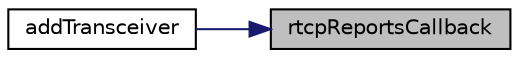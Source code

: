 digraph "rtcpReportsCallback"
{
 // LATEX_PDF_SIZE
  edge [fontname="Helvetica",fontsize="10",labelfontname="Helvetica",labelfontsize="10"];
  node [fontname="Helvetica",fontsize="10",shape=record];
  rankdir="RL";
  Node1 [label="rtcpReportsCallback",height=0.2,width=0.4,color="black", fillcolor="grey75", style="filled", fontcolor="black",tooltip=" "];
  Node1 -> Node2 [dir="back",color="midnightblue",fontsize="10",style="solid",fontname="Helvetica"];
  Node2 [label="addTransceiver",height=0.2,width=0.4,color="black", fillcolor="white", style="filled",URL="$group__PublicMemberFunctions.html#ga5b89dc2e301e35f30330c57bc1361dcb",tooltip="Create a new RtcRtpTransceiver and add it to the set of transceivers."];
}
